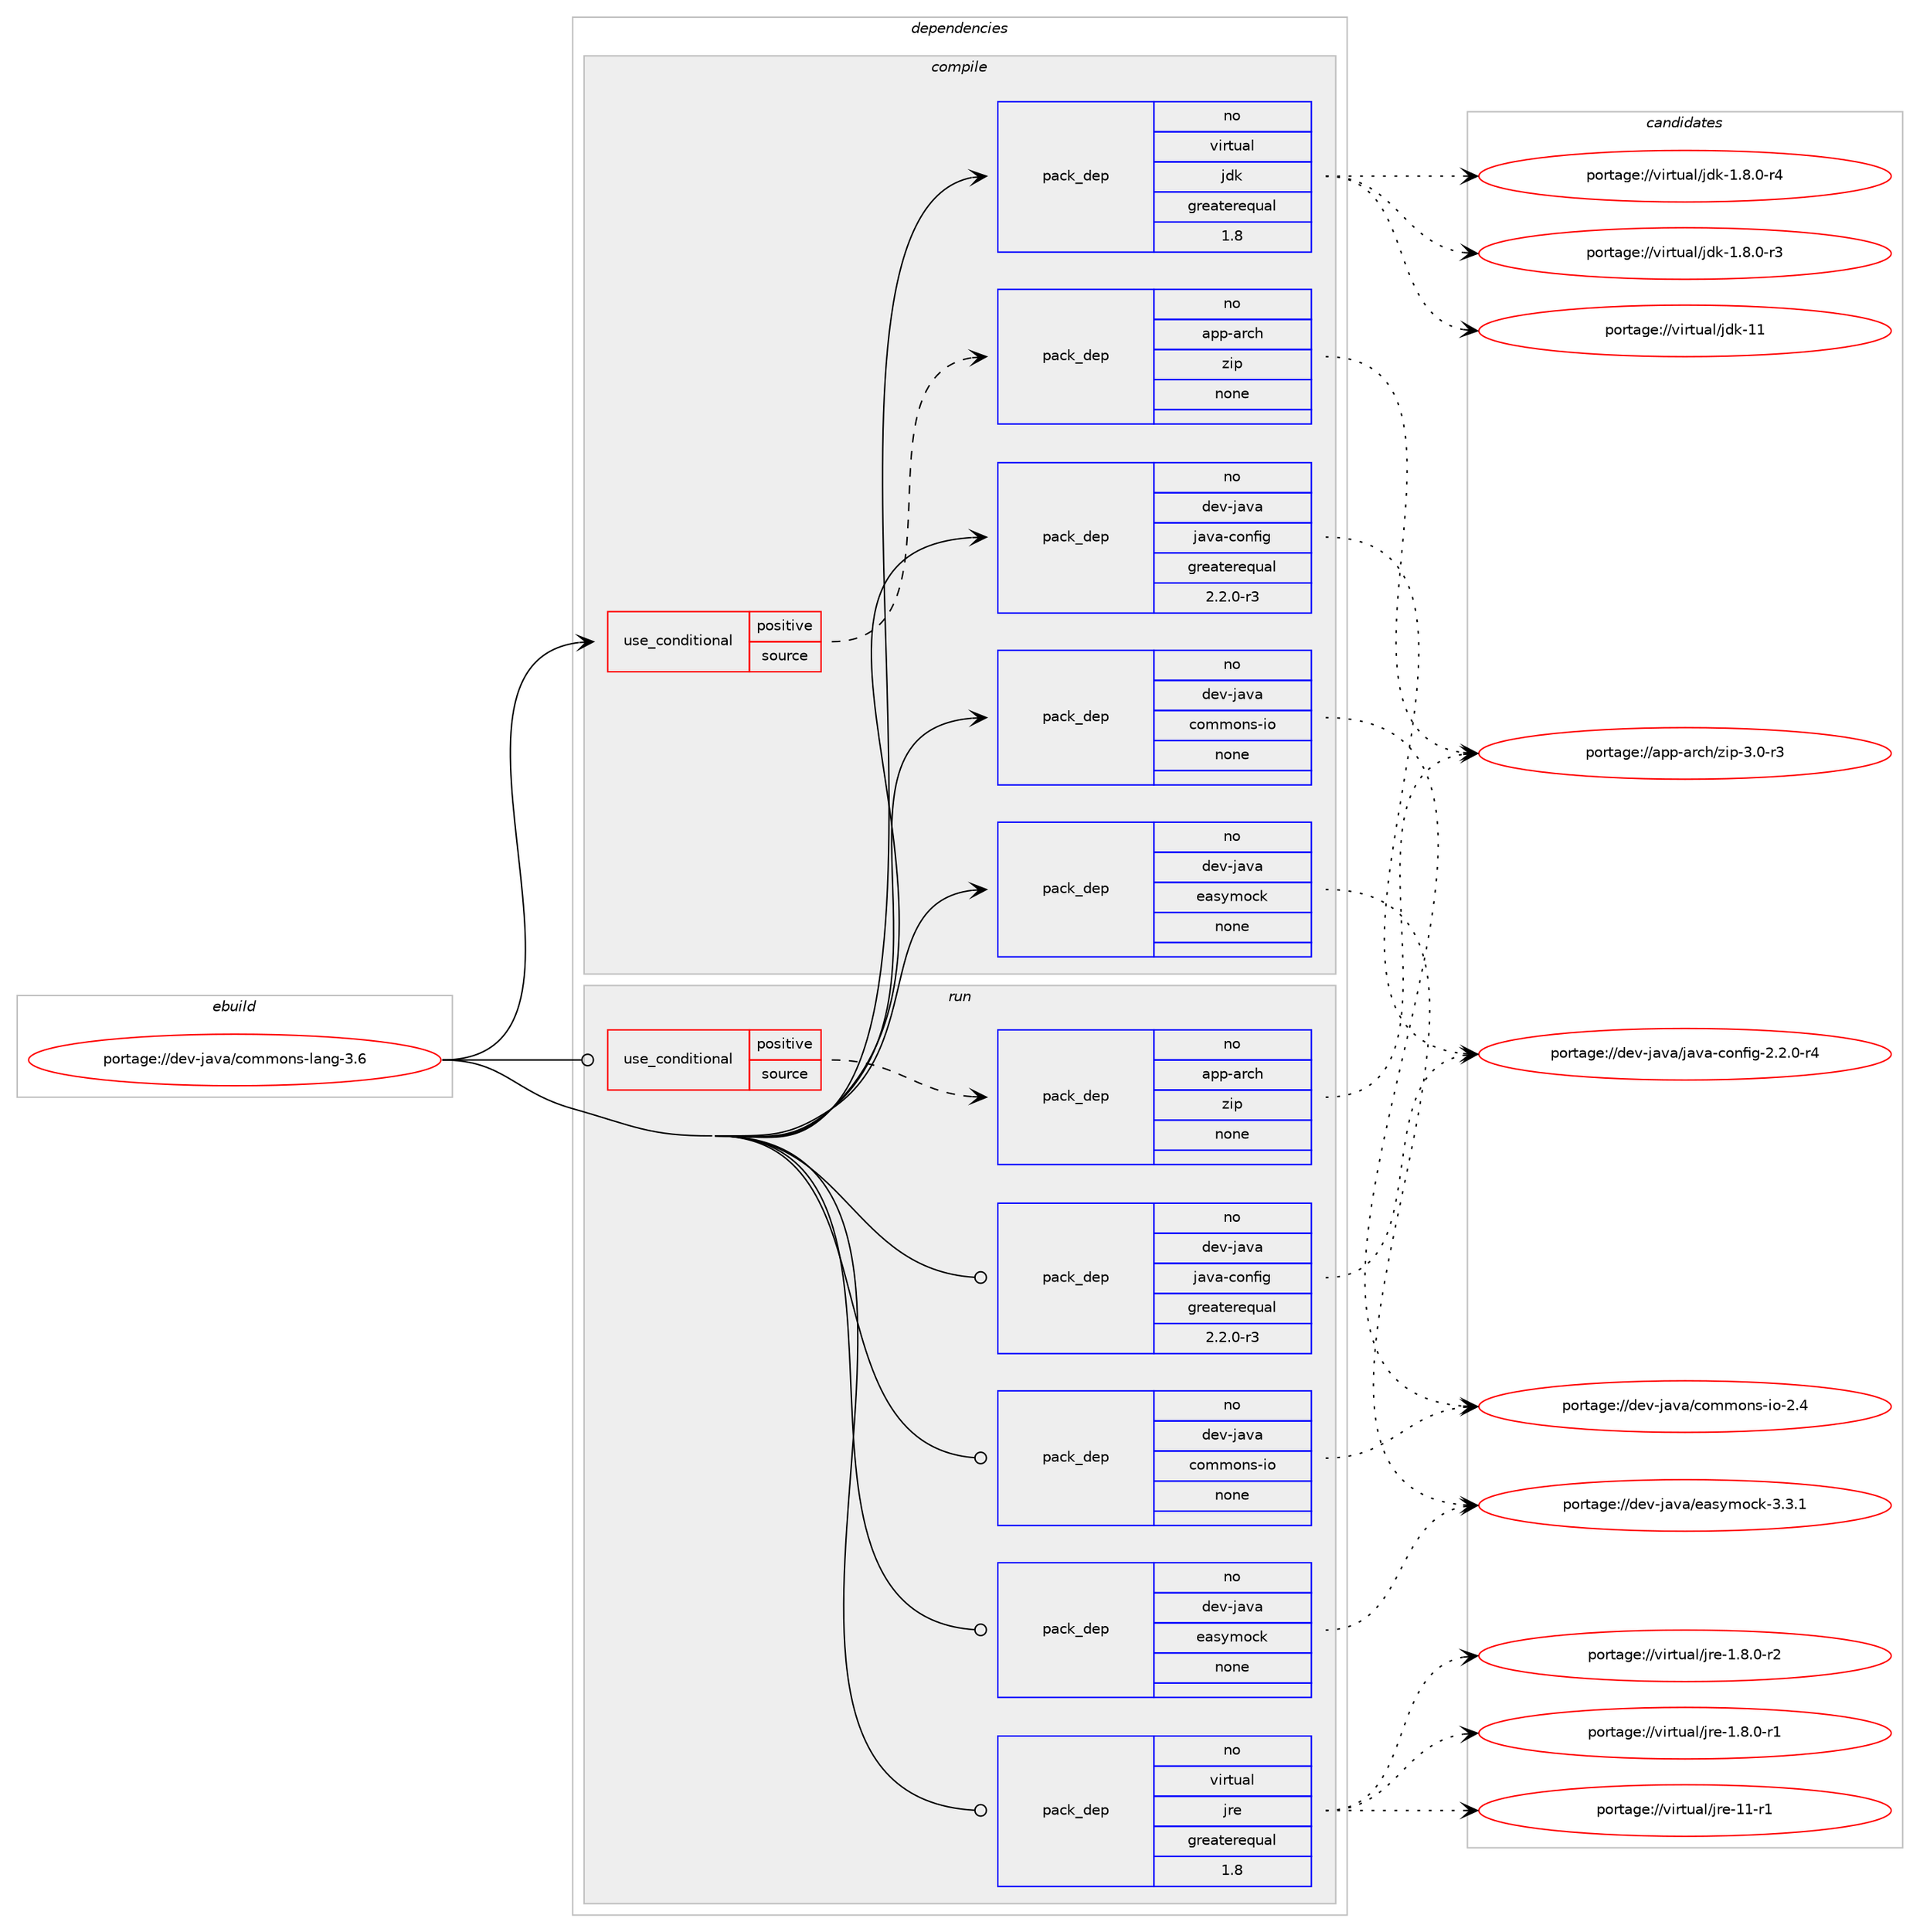 digraph prolog {

# *************
# Graph options
# *************

newrank=true;
concentrate=true;
compound=true;
graph [rankdir=LR,fontname=Helvetica,fontsize=10,ranksep=1.5];#, ranksep=2.5, nodesep=0.2];
edge  [arrowhead=vee];
node  [fontname=Helvetica,fontsize=10];

# **********
# The ebuild
# **********

subgraph cluster_leftcol {
color=gray;
rank=same;
label=<<i>ebuild</i>>;
id [label="portage://dev-java/commons-lang-3.6", color=red, width=4, href="../dev-java/commons-lang-3.6.svg"];
}

# ****************
# The dependencies
# ****************

subgraph cluster_midcol {
color=gray;
label=<<i>dependencies</i>>;
subgraph cluster_compile {
fillcolor="#eeeeee";
style=filled;
label=<<i>compile</i>>;
subgraph cond130370 {
dependency532634 [label=<<TABLE BORDER="0" CELLBORDER="1" CELLSPACING="0" CELLPADDING="4"><TR><TD ROWSPAN="3" CELLPADDING="10">use_conditional</TD></TR><TR><TD>positive</TD></TR><TR><TD>source</TD></TR></TABLE>>, shape=none, color=red];
subgraph pack396645 {
dependency532635 [label=<<TABLE BORDER="0" CELLBORDER="1" CELLSPACING="0" CELLPADDING="4" WIDTH="220"><TR><TD ROWSPAN="6" CELLPADDING="30">pack_dep</TD></TR><TR><TD WIDTH="110">no</TD></TR><TR><TD>app-arch</TD></TR><TR><TD>zip</TD></TR><TR><TD>none</TD></TR><TR><TD></TD></TR></TABLE>>, shape=none, color=blue];
}
dependency532634:e -> dependency532635:w [weight=20,style="dashed",arrowhead="vee"];
}
id:e -> dependency532634:w [weight=20,style="solid",arrowhead="vee"];
subgraph pack396646 {
dependency532636 [label=<<TABLE BORDER="0" CELLBORDER="1" CELLSPACING="0" CELLPADDING="4" WIDTH="220"><TR><TD ROWSPAN="6" CELLPADDING="30">pack_dep</TD></TR><TR><TD WIDTH="110">no</TD></TR><TR><TD>dev-java</TD></TR><TR><TD>commons-io</TD></TR><TR><TD>none</TD></TR><TR><TD></TD></TR></TABLE>>, shape=none, color=blue];
}
id:e -> dependency532636:w [weight=20,style="solid",arrowhead="vee"];
subgraph pack396647 {
dependency532637 [label=<<TABLE BORDER="0" CELLBORDER="1" CELLSPACING="0" CELLPADDING="4" WIDTH="220"><TR><TD ROWSPAN="6" CELLPADDING="30">pack_dep</TD></TR><TR><TD WIDTH="110">no</TD></TR><TR><TD>dev-java</TD></TR><TR><TD>easymock</TD></TR><TR><TD>none</TD></TR><TR><TD></TD></TR></TABLE>>, shape=none, color=blue];
}
id:e -> dependency532637:w [weight=20,style="solid",arrowhead="vee"];
subgraph pack396648 {
dependency532638 [label=<<TABLE BORDER="0" CELLBORDER="1" CELLSPACING="0" CELLPADDING="4" WIDTH="220"><TR><TD ROWSPAN="6" CELLPADDING="30">pack_dep</TD></TR><TR><TD WIDTH="110">no</TD></TR><TR><TD>dev-java</TD></TR><TR><TD>java-config</TD></TR><TR><TD>greaterequal</TD></TR><TR><TD>2.2.0-r3</TD></TR></TABLE>>, shape=none, color=blue];
}
id:e -> dependency532638:w [weight=20,style="solid",arrowhead="vee"];
subgraph pack396649 {
dependency532639 [label=<<TABLE BORDER="0" CELLBORDER="1" CELLSPACING="0" CELLPADDING="4" WIDTH="220"><TR><TD ROWSPAN="6" CELLPADDING="30">pack_dep</TD></TR><TR><TD WIDTH="110">no</TD></TR><TR><TD>virtual</TD></TR><TR><TD>jdk</TD></TR><TR><TD>greaterequal</TD></TR><TR><TD>1.8</TD></TR></TABLE>>, shape=none, color=blue];
}
id:e -> dependency532639:w [weight=20,style="solid",arrowhead="vee"];
}
subgraph cluster_compileandrun {
fillcolor="#eeeeee";
style=filled;
label=<<i>compile and run</i>>;
}
subgraph cluster_run {
fillcolor="#eeeeee";
style=filled;
label=<<i>run</i>>;
subgraph cond130371 {
dependency532640 [label=<<TABLE BORDER="0" CELLBORDER="1" CELLSPACING="0" CELLPADDING="4"><TR><TD ROWSPAN="3" CELLPADDING="10">use_conditional</TD></TR><TR><TD>positive</TD></TR><TR><TD>source</TD></TR></TABLE>>, shape=none, color=red];
subgraph pack396650 {
dependency532641 [label=<<TABLE BORDER="0" CELLBORDER="1" CELLSPACING="0" CELLPADDING="4" WIDTH="220"><TR><TD ROWSPAN="6" CELLPADDING="30">pack_dep</TD></TR><TR><TD WIDTH="110">no</TD></TR><TR><TD>app-arch</TD></TR><TR><TD>zip</TD></TR><TR><TD>none</TD></TR><TR><TD></TD></TR></TABLE>>, shape=none, color=blue];
}
dependency532640:e -> dependency532641:w [weight=20,style="dashed",arrowhead="vee"];
}
id:e -> dependency532640:w [weight=20,style="solid",arrowhead="odot"];
subgraph pack396651 {
dependency532642 [label=<<TABLE BORDER="0" CELLBORDER="1" CELLSPACING="0" CELLPADDING="4" WIDTH="220"><TR><TD ROWSPAN="6" CELLPADDING="30">pack_dep</TD></TR><TR><TD WIDTH="110">no</TD></TR><TR><TD>dev-java</TD></TR><TR><TD>commons-io</TD></TR><TR><TD>none</TD></TR><TR><TD></TD></TR></TABLE>>, shape=none, color=blue];
}
id:e -> dependency532642:w [weight=20,style="solid",arrowhead="odot"];
subgraph pack396652 {
dependency532643 [label=<<TABLE BORDER="0" CELLBORDER="1" CELLSPACING="0" CELLPADDING="4" WIDTH="220"><TR><TD ROWSPAN="6" CELLPADDING="30">pack_dep</TD></TR><TR><TD WIDTH="110">no</TD></TR><TR><TD>dev-java</TD></TR><TR><TD>easymock</TD></TR><TR><TD>none</TD></TR><TR><TD></TD></TR></TABLE>>, shape=none, color=blue];
}
id:e -> dependency532643:w [weight=20,style="solid",arrowhead="odot"];
subgraph pack396653 {
dependency532644 [label=<<TABLE BORDER="0" CELLBORDER="1" CELLSPACING="0" CELLPADDING="4" WIDTH="220"><TR><TD ROWSPAN="6" CELLPADDING="30">pack_dep</TD></TR><TR><TD WIDTH="110">no</TD></TR><TR><TD>dev-java</TD></TR><TR><TD>java-config</TD></TR><TR><TD>greaterequal</TD></TR><TR><TD>2.2.0-r3</TD></TR></TABLE>>, shape=none, color=blue];
}
id:e -> dependency532644:w [weight=20,style="solid",arrowhead="odot"];
subgraph pack396654 {
dependency532645 [label=<<TABLE BORDER="0" CELLBORDER="1" CELLSPACING="0" CELLPADDING="4" WIDTH="220"><TR><TD ROWSPAN="6" CELLPADDING="30">pack_dep</TD></TR><TR><TD WIDTH="110">no</TD></TR><TR><TD>virtual</TD></TR><TR><TD>jre</TD></TR><TR><TD>greaterequal</TD></TR><TR><TD>1.8</TD></TR></TABLE>>, shape=none, color=blue];
}
id:e -> dependency532645:w [weight=20,style="solid",arrowhead="odot"];
}
}

# **************
# The candidates
# **************

subgraph cluster_choices {
rank=same;
color=gray;
label=<<i>candidates</i>>;

subgraph choice396645 {
color=black;
nodesep=1;
choice9711211245971149910447122105112455146484511451 [label="portage://app-arch/zip-3.0-r3", color=red, width=4,href="../app-arch/zip-3.0-r3.svg"];
dependency532635:e -> choice9711211245971149910447122105112455146484511451:w [style=dotted,weight="100"];
}
subgraph choice396646 {
color=black;
nodesep=1;
choice10010111845106971189747991111091091111101154510511145504652 [label="portage://dev-java/commons-io-2.4", color=red, width=4,href="../dev-java/commons-io-2.4.svg"];
dependency532636:e -> choice10010111845106971189747991111091091111101154510511145504652:w [style=dotted,weight="100"];
}
subgraph choice396647 {
color=black;
nodesep=1;
choice100101118451069711897471019711512110911199107455146514649 [label="portage://dev-java/easymock-3.3.1", color=red, width=4,href="../dev-java/easymock-3.3.1.svg"];
dependency532637:e -> choice100101118451069711897471019711512110911199107455146514649:w [style=dotted,weight="100"];
}
subgraph choice396648 {
color=black;
nodesep=1;
choice10010111845106971189747106971189745991111101021051034550465046484511452 [label="portage://dev-java/java-config-2.2.0-r4", color=red, width=4,href="../dev-java/java-config-2.2.0-r4.svg"];
dependency532638:e -> choice10010111845106971189747106971189745991111101021051034550465046484511452:w [style=dotted,weight="100"];
}
subgraph choice396649 {
color=black;
nodesep=1;
choice1181051141161179710847106100107454949 [label="portage://virtual/jdk-11", color=red, width=4,href="../virtual/jdk-11.svg"];
choice11810511411611797108471061001074549465646484511452 [label="portage://virtual/jdk-1.8.0-r4", color=red, width=4,href="../virtual/jdk-1.8.0-r4.svg"];
choice11810511411611797108471061001074549465646484511451 [label="portage://virtual/jdk-1.8.0-r3", color=red, width=4,href="../virtual/jdk-1.8.0-r3.svg"];
dependency532639:e -> choice1181051141161179710847106100107454949:w [style=dotted,weight="100"];
dependency532639:e -> choice11810511411611797108471061001074549465646484511452:w [style=dotted,weight="100"];
dependency532639:e -> choice11810511411611797108471061001074549465646484511451:w [style=dotted,weight="100"];
}
subgraph choice396650 {
color=black;
nodesep=1;
choice9711211245971149910447122105112455146484511451 [label="portage://app-arch/zip-3.0-r3", color=red, width=4,href="../app-arch/zip-3.0-r3.svg"];
dependency532641:e -> choice9711211245971149910447122105112455146484511451:w [style=dotted,weight="100"];
}
subgraph choice396651 {
color=black;
nodesep=1;
choice10010111845106971189747991111091091111101154510511145504652 [label="portage://dev-java/commons-io-2.4", color=red, width=4,href="../dev-java/commons-io-2.4.svg"];
dependency532642:e -> choice10010111845106971189747991111091091111101154510511145504652:w [style=dotted,weight="100"];
}
subgraph choice396652 {
color=black;
nodesep=1;
choice100101118451069711897471019711512110911199107455146514649 [label="portage://dev-java/easymock-3.3.1", color=red, width=4,href="../dev-java/easymock-3.3.1.svg"];
dependency532643:e -> choice100101118451069711897471019711512110911199107455146514649:w [style=dotted,weight="100"];
}
subgraph choice396653 {
color=black;
nodesep=1;
choice10010111845106971189747106971189745991111101021051034550465046484511452 [label="portage://dev-java/java-config-2.2.0-r4", color=red, width=4,href="../dev-java/java-config-2.2.0-r4.svg"];
dependency532644:e -> choice10010111845106971189747106971189745991111101021051034550465046484511452:w [style=dotted,weight="100"];
}
subgraph choice396654 {
color=black;
nodesep=1;
choice11810511411611797108471061141014549494511449 [label="portage://virtual/jre-11-r1", color=red, width=4,href="../virtual/jre-11-r1.svg"];
choice11810511411611797108471061141014549465646484511450 [label="portage://virtual/jre-1.8.0-r2", color=red, width=4,href="../virtual/jre-1.8.0-r2.svg"];
choice11810511411611797108471061141014549465646484511449 [label="portage://virtual/jre-1.8.0-r1", color=red, width=4,href="../virtual/jre-1.8.0-r1.svg"];
dependency532645:e -> choice11810511411611797108471061141014549494511449:w [style=dotted,weight="100"];
dependency532645:e -> choice11810511411611797108471061141014549465646484511450:w [style=dotted,weight="100"];
dependency532645:e -> choice11810511411611797108471061141014549465646484511449:w [style=dotted,weight="100"];
}
}

}
